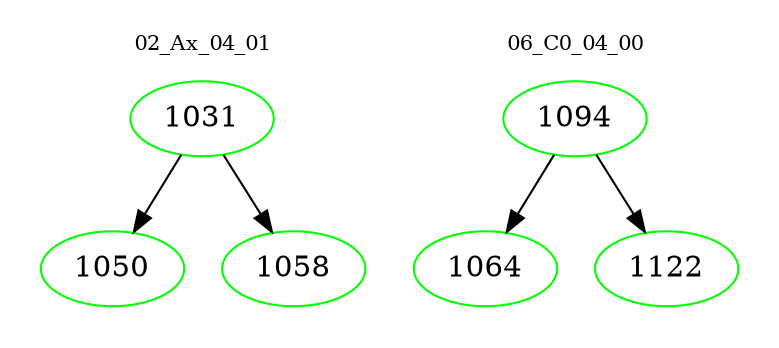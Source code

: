 digraph{
subgraph cluster_0 {
color = white
label = "02_Ax_04_01";
fontsize=10;
T0_1031 [label="1031", color="green"]
T0_1031 -> T0_1050 [color="black"]
T0_1050 [label="1050", color="green"]
T0_1031 -> T0_1058 [color="black"]
T0_1058 [label="1058", color="green"]
}
subgraph cluster_1 {
color = white
label = "06_C0_04_00";
fontsize=10;
T1_1094 [label="1094", color="green"]
T1_1094 -> T1_1064 [color="black"]
T1_1064 [label="1064", color="green"]
T1_1094 -> T1_1122 [color="black"]
T1_1122 [label="1122", color="green"]
}
}
